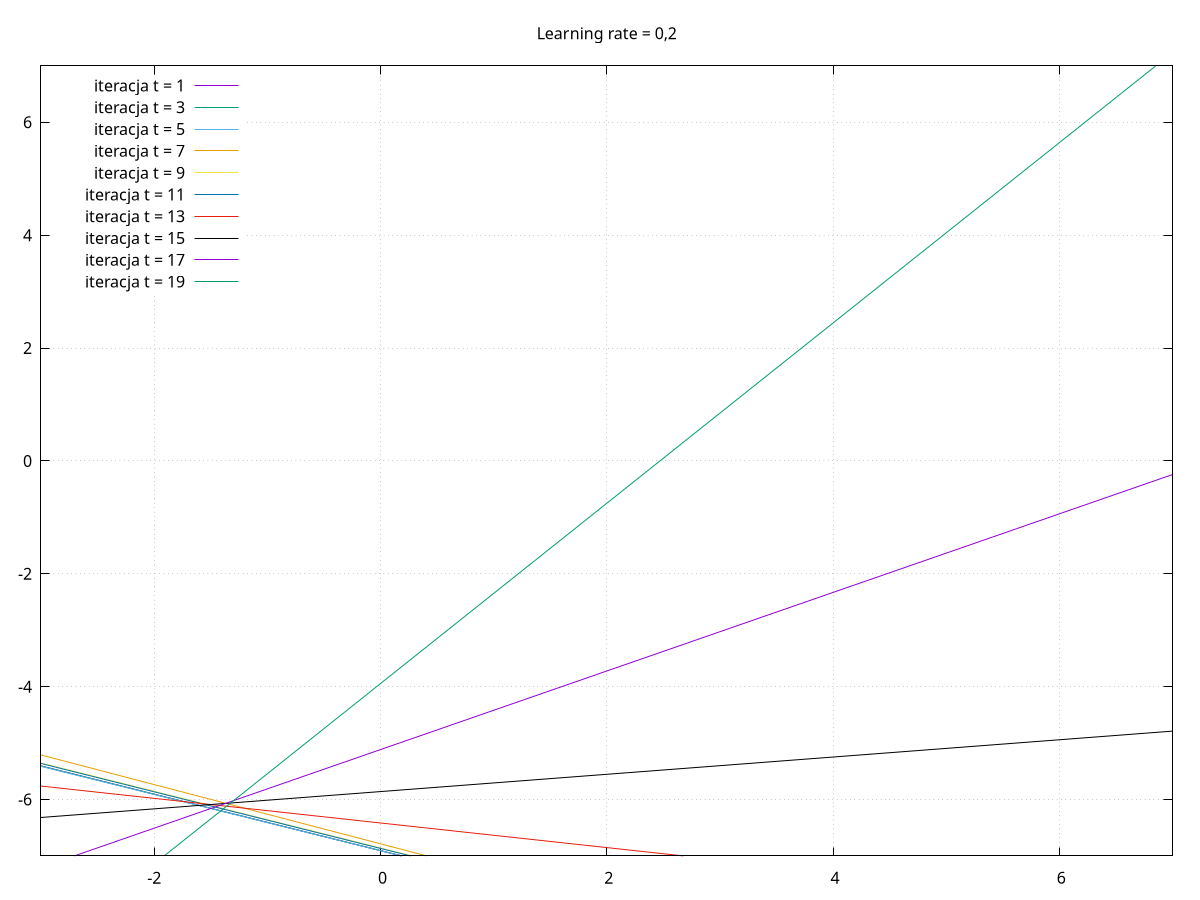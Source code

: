 set terminal png size 1200, 800 crop
set output "perceptron02.png"
set title "Learning rate = 0,2"
set xrange [-3:7]
set yrange [-7:7]
set key left
set pointsize 2
set grid
plot -(-0.4* x + -5.525)/-0.8 title "iteracja t = 1",-(-1.2* x + -16.575)/-2.4 title "iteracja t = 3",-(-1.99* x + -27.625)/-4 title "iteracja t = 5",-(-2.99* x + -38.675)/-5.7 title "iteracja t = 7",-(-3.64* x + -49.725)/-7.25 title "iteracja t = 9",-(-4.44* x + -60.775)/-8.85 title "iteracja t = 11",-(-1.69* x + -49.725)/-7.75 title "iteracja t = 13",-(1.01* x + -38.675)/-6.6 title "iteracja t = 15",-(3.76* x + -27.625)/-5.4 title "iteracja t = 17",-(6.71* x + -16.575)/-4.2 title "iteracja t = 19";

set terminal png
set output "perceptron02.png"
replot "class1.dat" title "class 1" with points


set terminal png
set output "perceptron02.png"
replot "class2.dat" title "class 2" with points
